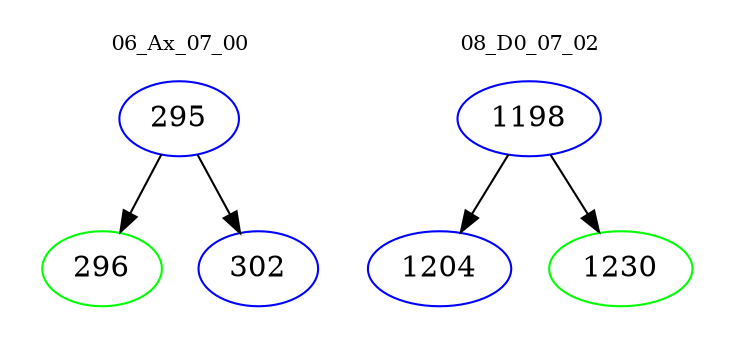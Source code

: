digraph{
subgraph cluster_0 {
color = white
label = "06_Ax_07_00";
fontsize=10;
T0_295 [label="295", color="blue"]
T0_295 -> T0_296 [color="black"]
T0_296 [label="296", color="green"]
T0_295 -> T0_302 [color="black"]
T0_302 [label="302", color="blue"]
}
subgraph cluster_1 {
color = white
label = "08_D0_07_02";
fontsize=10;
T1_1198 [label="1198", color="blue"]
T1_1198 -> T1_1204 [color="black"]
T1_1204 [label="1204", color="blue"]
T1_1198 -> T1_1230 [color="black"]
T1_1230 [label="1230", color="green"]
}
}

